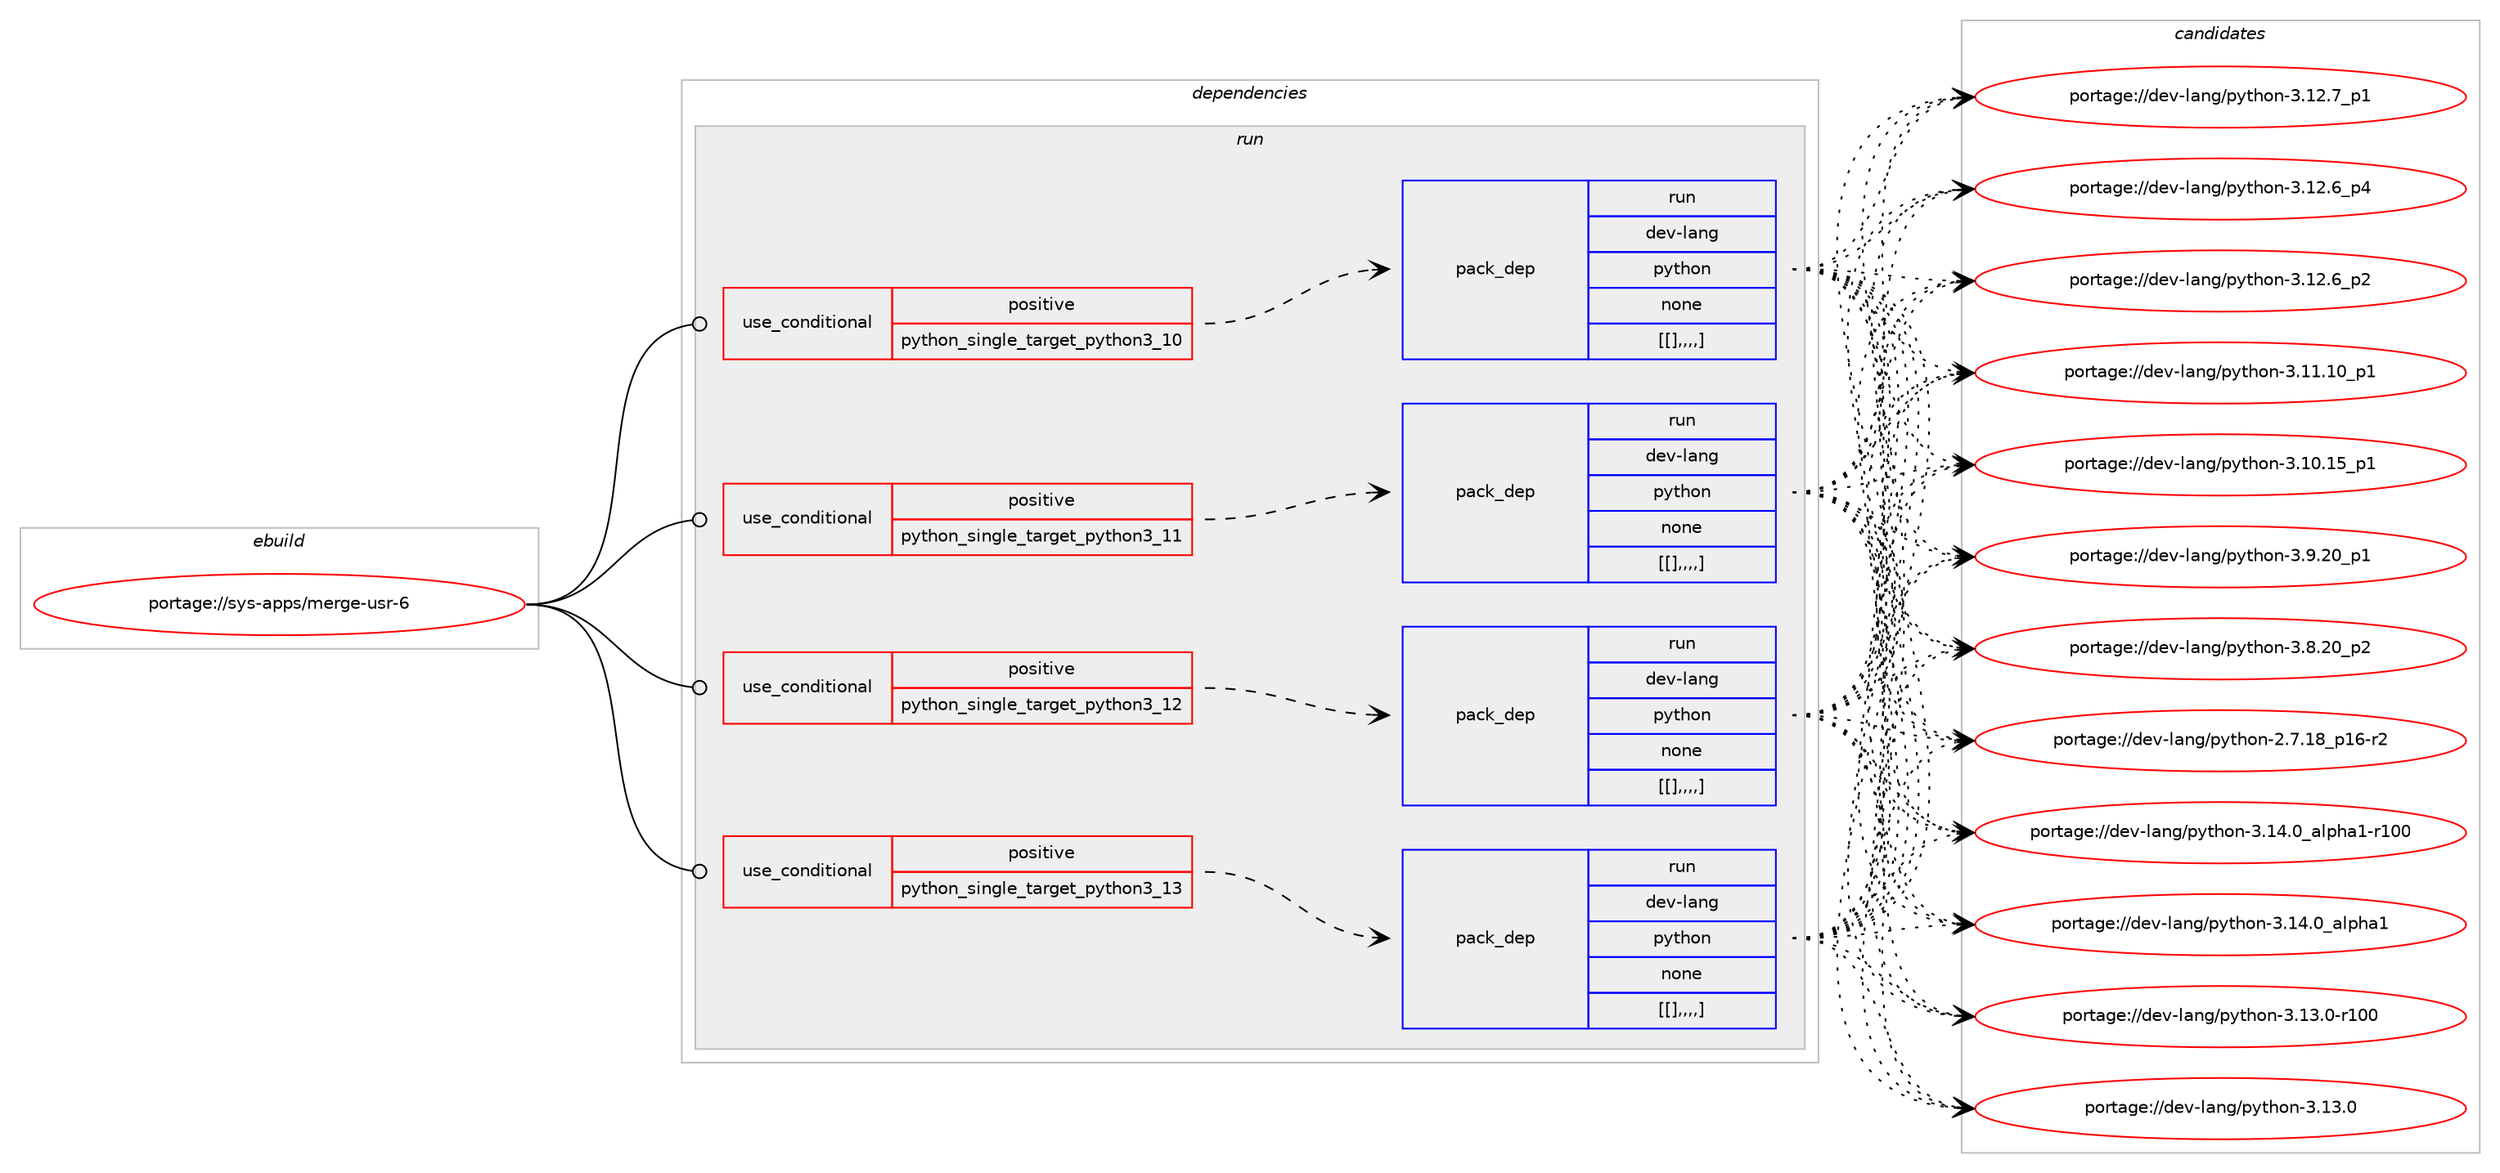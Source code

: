 digraph prolog {

# *************
# Graph options
# *************

newrank=true;
concentrate=true;
compound=true;
graph [rankdir=LR,fontname=Helvetica,fontsize=10,ranksep=1.5];#, ranksep=2.5, nodesep=0.2];
edge  [arrowhead=vee];
node  [fontname=Helvetica,fontsize=10];

# **********
# The ebuild
# **********

subgraph cluster_leftcol {
color=gray;
label=<<i>ebuild</i>>;
id [label="portage://sys-apps/merge-usr-6", color=red, width=4, href="../sys-apps/merge-usr-6.svg"];
}

# ****************
# The dependencies
# ****************

subgraph cluster_midcol {
color=gray;
label=<<i>dependencies</i>>;
subgraph cluster_compile {
fillcolor="#eeeeee";
style=filled;
label=<<i>compile</i>>;
}
subgraph cluster_compileandrun {
fillcolor="#eeeeee";
style=filled;
label=<<i>compile and run</i>>;
}
subgraph cluster_run {
fillcolor="#eeeeee";
style=filled;
label=<<i>run</i>>;
subgraph cond118096 {
dependency444902 [label=<<TABLE BORDER="0" CELLBORDER="1" CELLSPACING="0" CELLPADDING="4"><TR><TD ROWSPAN="3" CELLPADDING="10">use_conditional</TD></TR><TR><TD>positive</TD></TR><TR><TD>python_single_target_python3_10</TD></TR></TABLE>>, shape=none, color=red];
subgraph pack323625 {
dependency444931 [label=<<TABLE BORDER="0" CELLBORDER="1" CELLSPACING="0" CELLPADDING="4" WIDTH="220"><TR><TD ROWSPAN="6" CELLPADDING="30">pack_dep</TD></TR><TR><TD WIDTH="110">run</TD></TR><TR><TD>dev-lang</TD></TR><TR><TD>python</TD></TR><TR><TD>none</TD></TR><TR><TD>[[],,,,]</TD></TR></TABLE>>, shape=none, color=blue];
}
dependency444902:e -> dependency444931:w [weight=20,style="dashed",arrowhead="vee"];
}
id:e -> dependency444902:w [weight=20,style="solid",arrowhead="odot"];
subgraph cond118109 {
dependency444981 [label=<<TABLE BORDER="0" CELLBORDER="1" CELLSPACING="0" CELLPADDING="4"><TR><TD ROWSPAN="3" CELLPADDING="10">use_conditional</TD></TR><TR><TD>positive</TD></TR><TR><TD>python_single_target_python3_11</TD></TR></TABLE>>, shape=none, color=red];
subgraph pack323677 {
dependency444983 [label=<<TABLE BORDER="0" CELLBORDER="1" CELLSPACING="0" CELLPADDING="4" WIDTH="220"><TR><TD ROWSPAN="6" CELLPADDING="30">pack_dep</TD></TR><TR><TD WIDTH="110">run</TD></TR><TR><TD>dev-lang</TD></TR><TR><TD>python</TD></TR><TR><TD>none</TD></TR><TR><TD>[[],,,,]</TD></TR></TABLE>>, shape=none, color=blue];
}
dependency444981:e -> dependency444983:w [weight=20,style="dashed",arrowhead="vee"];
}
id:e -> dependency444981:w [weight=20,style="solid",arrowhead="odot"];
subgraph cond118115 {
dependency445010 [label=<<TABLE BORDER="0" CELLBORDER="1" CELLSPACING="0" CELLPADDING="4"><TR><TD ROWSPAN="3" CELLPADDING="10">use_conditional</TD></TR><TR><TD>positive</TD></TR><TR><TD>python_single_target_python3_12</TD></TR></TABLE>>, shape=none, color=red];
subgraph pack323715 {
dependency445026 [label=<<TABLE BORDER="0" CELLBORDER="1" CELLSPACING="0" CELLPADDING="4" WIDTH="220"><TR><TD ROWSPAN="6" CELLPADDING="30">pack_dep</TD></TR><TR><TD WIDTH="110">run</TD></TR><TR><TD>dev-lang</TD></TR><TR><TD>python</TD></TR><TR><TD>none</TD></TR><TR><TD>[[],,,,]</TD></TR></TABLE>>, shape=none, color=blue];
}
dependency445010:e -> dependency445026:w [weight=20,style="dashed",arrowhead="vee"];
}
id:e -> dependency445010:w [weight=20,style="solid",arrowhead="odot"];
subgraph cond118122 {
dependency445040 [label=<<TABLE BORDER="0" CELLBORDER="1" CELLSPACING="0" CELLPADDING="4"><TR><TD ROWSPAN="3" CELLPADDING="10">use_conditional</TD></TR><TR><TD>positive</TD></TR><TR><TD>python_single_target_python3_13</TD></TR></TABLE>>, shape=none, color=red];
subgraph pack323736 {
dependency445059 [label=<<TABLE BORDER="0" CELLBORDER="1" CELLSPACING="0" CELLPADDING="4" WIDTH="220"><TR><TD ROWSPAN="6" CELLPADDING="30">pack_dep</TD></TR><TR><TD WIDTH="110">run</TD></TR><TR><TD>dev-lang</TD></TR><TR><TD>python</TD></TR><TR><TD>none</TD></TR><TR><TD>[[],,,,]</TD></TR></TABLE>>, shape=none, color=blue];
}
dependency445040:e -> dependency445059:w [weight=20,style="dashed",arrowhead="vee"];
}
id:e -> dependency445040:w [weight=20,style="solid",arrowhead="odot"];
}
}

# **************
# The candidates
# **************

subgraph cluster_choices {
rank=same;
color=gray;
label=<<i>candidates</i>>;

subgraph choice323558 {
color=black;
nodesep=1;
choice100101118451089711010347112121116104111110455146495246489597108112104974945114494848 [label="portage://dev-lang/python-3.14.0_alpha1-r100", color=red, width=4,href="../dev-lang/python-3.14.0_alpha1-r100.svg"];
choice1001011184510897110103471121211161041111104551464952464895971081121049749 [label="portage://dev-lang/python-3.14.0_alpha1", color=red, width=4,href="../dev-lang/python-3.14.0_alpha1.svg"];
choice1001011184510897110103471121211161041111104551464951464845114494848 [label="portage://dev-lang/python-3.13.0-r100", color=red, width=4,href="../dev-lang/python-3.13.0-r100.svg"];
choice10010111845108971101034711212111610411111045514649514648 [label="portage://dev-lang/python-3.13.0", color=red, width=4,href="../dev-lang/python-3.13.0.svg"];
choice100101118451089711010347112121116104111110455146495046559511249 [label="portage://dev-lang/python-3.12.7_p1", color=red, width=4,href="../dev-lang/python-3.12.7_p1.svg"];
choice100101118451089711010347112121116104111110455146495046549511252 [label="portage://dev-lang/python-3.12.6_p4", color=red, width=4,href="../dev-lang/python-3.12.6_p4.svg"];
choice100101118451089711010347112121116104111110455146495046549511250 [label="portage://dev-lang/python-3.12.6_p2", color=red, width=4,href="../dev-lang/python-3.12.6_p2.svg"];
choice10010111845108971101034711212111610411111045514649494649489511249 [label="portage://dev-lang/python-3.11.10_p1", color=red, width=4,href="../dev-lang/python-3.11.10_p1.svg"];
choice10010111845108971101034711212111610411111045514649484649539511249 [label="portage://dev-lang/python-3.10.15_p1", color=red, width=4,href="../dev-lang/python-3.10.15_p1.svg"];
choice100101118451089711010347112121116104111110455146574650489511249 [label="portage://dev-lang/python-3.9.20_p1", color=red, width=4,href="../dev-lang/python-3.9.20_p1.svg"];
choice100101118451089711010347112121116104111110455146564650489511250 [label="portage://dev-lang/python-3.8.20_p2", color=red, width=4,href="../dev-lang/python-3.8.20_p2.svg"];
choice100101118451089711010347112121116104111110455046554649569511249544511450 [label="portage://dev-lang/python-2.7.18_p16-r2", color=red, width=4,href="../dev-lang/python-2.7.18_p16-r2.svg"];
dependency444931:e -> choice100101118451089711010347112121116104111110455146495246489597108112104974945114494848:w [style=dotted,weight="100"];
dependency444931:e -> choice1001011184510897110103471121211161041111104551464952464895971081121049749:w [style=dotted,weight="100"];
dependency444931:e -> choice1001011184510897110103471121211161041111104551464951464845114494848:w [style=dotted,weight="100"];
dependency444931:e -> choice10010111845108971101034711212111610411111045514649514648:w [style=dotted,weight="100"];
dependency444931:e -> choice100101118451089711010347112121116104111110455146495046559511249:w [style=dotted,weight="100"];
dependency444931:e -> choice100101118451089711010347112121116104111110455146495046549511252:w [style=dotted,weight="100"];
dependency444931:e -> choice100101118451089711010347112121116104111110455146495046549511250:w [style=dotted,weight="100"];
dependency444931:e -> choice10010111845108971101034711212111610411111045514649494649489511249:w [style=dotted,weight="100"];
dependency444931:e -> choice10010111845108971101034711212111610411111045514649484649539511249:w [style=dotted,weight="100"];
dependency444931:e -> choice100101118451089711010347112121116104111110455146574650489511249:w [style=dotted,weight="100"];
dependency444931:e -> choice100101118451089711010347112121116104111110455146564650489511250:w [style=dotted,weight="100"];
dependency444931:e -> choice100101118451089711010347112121116104111110455046554649569511249544511450:w [style=dotted,weight="100"];
}
subgraph choice323587 {
color=black;
nodesep=1;
choice100101118451089711010347112121116104111110455146495246489597108112104974945114494848 [label="portage://dev-lang/python-3.14.0_alpha1-r100", color=red, width=4,href="../dev-lang/python-3.14.0_alpha1-r100.svg"];
choice1001011184510897110103471121211161041111104551464952464895971081121049749 [label="portage://dev-lang/python-3.14.0_alpha1", color=red, width=4,href="../dev-lang/python-3.14.0_alpha1.svg"];
choice1001011184510897110103471121211161041111104551464951464845114494848 [label="portage://dev-lang/python-3.13.0-r100", color=red, width=4,href="../dev-lang/python-3.13.0-r100.svg"];
choice10010111845108971101034711212111610411111045514649514648 [label="portage://dev-lang/python-3.13.0", color=red, width=4,href="../dev-lang/python-3.13.0.svg"];
choice100101118451089711010347112121116104111110455146495046559511249 [label="portage://dev-lang/python-3.12.7_p1", color=red, width=4,href="../dev-lang/python-3.12.7_p1.svg"];
choice100101118451089711010347112121116104111110455146495046549511252 [label="portage://dev-lang/python-3.12.6_p4", color=red, width=4,href="../dev-lang/python-3.12.6_p4.svg"];
choice100101118451089711010347112121116104111110455146495046549511250 [label="portage://dev-lang/python-3.12.6_p2", color=red, width=4,href="../dev-lang/python-3.12.6_p2.svg"];
choice10010111845108971101034711212111610411111045514649494649489511249 [label="portage://dev-lang/python-3.11.10_p1", color=red, width=4,href="../dev-lang/python-3.11.10_p1.svg"];
choice10010111845108971101034711212111610411111045514649484649539511249 [label="portage://dev-lang/python-3.10.15_p1", color=red, width=4,href="../dev-lang/python-3.10.15_p1.svg"];
choice100101118451089711010347112121116104111110455146574650489511249 [label="portage://dev-lang/python-3.9.20_p1", color=red, width=4,href="../dev-lang/python-3.9.20_p1.svg"];
choice100101118451089711010347112121116104111110455146564650489511250 [label="portage://dev-lang/python-3.8.20_p2", color=red, width=4,href="../dev-lang/python-3.8.20_p2.svg"];
choice100101118451089711010347112121116104111110455046554649569511249544511450 [label="portage://dev-lang/python-2.7.18_p16-r2", color=red, width=4,href="../dev-lang/python-2.7.18_p16-r2.svg"];
dependency444983:e -> choice100101118451089711010347112121116104111110455146495246489597108112104974945114494848:w [style=dotted,weight="100"];
dependency444983:e -> choice1001011184510897110103471121211161041111104551464952464895971081121049749:w [style=dotted,weight="100"];
dependency444983:e -> choice1001011184510897110103471121211161041111104551464951464845114494848:w [style=dotted,weight="100"];
dependency444983:e -> choice10010111845108971101034711212111610411111045514649514648:w [style=dotted,weight="100"];
dependency444983:e -> choice100101118451089711010347112121116104111110455146495046559511249:w [style=dotted,weight="100"];
dependency444983:e -> choice100101118451089711010347112121116104111110455146495046549511252:w [style=dotted,weight="100"];
dependency444983:e -> choice100101118451089711010347112121116104111110455146495046549511250:w [style=dotted,weight="100"];
dependency444983:e -> choice10010111845108971101034711212111610411111045514649494649489511249:w [style=dotted,weight="100"];
dependency444983:e -> choice10010111845108971101034711212111610411111045514649484649539511249:w [style=dotted,weight="100"];
dependency444983:e -> choice100101118451089711010347112121116104111110455146574650489511249:w [style=dotted,weight="100"];
dependency444983:e -> choice100101118451089711010347112121116104111110455146564650489511250:w [style=dotted,weight="100"];
dependency444983:e -> choice100101118451089711010347112121116104111110455046554649569511249544511450:w [style=dotted,weight="100"];
}
subgraph choice323629 {
color=black;
nodesep=1;
choice100101118451089711010347112121116104111110455146495246489597108112104974945114494848 [label="portage://dev-lang/python-3.14.0_alpha1-r100", color=red, width=4,href="../dev-lang/python-3.14.0_alpha1-r100.svg"];
choice1001011184510897110103471121211161041111104551464952464895971081121049749 [label="portage://dev-lang/python-3.14.0_alpha1", color=red, width=4,href="../dev-lang/python-3.14.0_alpha1.svg"];
choice1001011184510897110103471121211161041111104551464951464845114494848 [label="portage://dev-lang/python-3.13.0-r100", color=red, width=4,href="../dev-lang/python-3.13.0-r100.svg"];
choice10010111845108971101034711212111610411111045514649514648 [label="portage://dev-lang/python-3.13.0", color=red, width=4,href="../dev-lang/python-3.13.0.svg"];
choice100101118451089711010347112121116104111110455146495046559511249 [label="portage://dev-lang/python-3.12.7_p1", color=red, width=4,href="../dev-lang/python-3.12.7_p1.svg"];
choice100101118451089711010347112121116104111110455146495046549511252 [label="portage://dev-lang/python-3.12.6_p4", color=red, width=4,href="../dev-lang/python-3.12.6_p4.svg"];
choice100101118451089711010347112121116104111110455146495046549511250 [label="portage://dev-lang/python-3.12.6_p2", color=red, width=4,href="../dev-lang/python-3.12.6_p2.svg"];
choice10010111845108971101034711212111610411111045514649494649489511249 [label="portage://dev-lang/python-3.11.10_p1", color=red, width=4,href="../dev-lang/python-3.11.10_p1.svg"];
choice10010111845108971101034711212111610411111045514649484649539511249 [label="portage://dev-lang/python-3.10.15_p1", color=red, width=4,href="../dev-lang/python-3.10.15_p1.svg"];
choice100101118451089711010347112121116104111110455146574650489511249 [label="portage://dev-lang/python-3.9.20_p1", color=red, width=4,href="../dev-lang/python-3.9.20_p1.svg"];
choice100101118451089711010347112121116104111110455146564650489511250 [label="portage://dev-lang/python-3.8.20_p2", color=red, width=4,href="../dev-lang/python-3.8.20_p2.svg"];
choice100101118451089711010347112121116104111110455046554649569511249544511450 [label="portage://dev-lang/python-2.7.18_p16-r2", color=red, width=4,href="../dev-lang/python-2.7.18_p16-r2.svg"];
dependency445026:e -> choice100101118451089711010347112121116104111110455146495246489597108112104974945114494848:w [style=dotted,weight="100"];
dependency445026:e -> choice1001011184510897110103471121211161041111104551464952464895971081121049749:w [style=dotted,weight="100"];
dependency445026:e -> choice1001011184510897110103471121211161041111104551464951464845114494848:w [style=dotted,weight="100"];
dependency445026:e -> choice10010111845108971101034711212111610411111045514649514648:w [style=dotted,weight="100"];
dependency445026:e -> choice100101118451089711010347112121116104111110455146495046559511249:w [style=dotted,weight="100"];
dependency445026:e -> choice100101118451089711010347112121116104111110455146495046549511252:w [style=dotted,weight="100"];
dependency445026:e -> choice100101118451089711010347112121116104111110455146495046549511250:w [style=dotted,weight="100"];
dependency445026:e -> choice10010111845108971101034711212111610411111045514649494649489511249:w [style=dotted,weight="100"];
dependency445026:e -> choice10010111845108971101034711212111610411111045514649484649539511249:w [style=dotted,weight="100"];
dependency445026:e -> choice100101118451089711010347112121116104111110455146574650489511249:w [style=dotted,weight="100"];
dependency445026:e -> choice100101118451089711010347112121116104111110455146564650489511250:w [style=dotted,weight="100"];
dependency445026:e -> choice100101118451089711010347112121116104111110455046554649569511249544511450:w [style=dotted,weight="100"];
}
subgraph choice323676 {
color=black;
nodesep=1;
choice100101118451089711010347112121116104111110455146495246489597108112104974945114494848 [label="portage://dev-lang/python-3.14.0_alpha1-r100", color=red, width=4,href="../dev-lang/python-3.14.0_alpha1-r100.svg"];
choice1001011184510897110103471121211161041111104551464952464895971081121049749 [label="portage://dev-lang/python-3.14.0_alpha1", color=red, width=4,href="../dev-lang/python-3.14.0_alpha1.svg"];
choice1001011184510897110103471121211161041111104551464951464845114494848 [label="portage://dev-lang/python-3.13.0-r100", color=red, width=4,href="../dev-lang/python-3.13.0-r100.svg"];
choice10010111845108971101034711212111610411111045514649514648 [label="portage://dev-lang/python-3.13.0", color=red, width=4,href="../dev-lang/python-3.13.0.svg"];
choice100101118451089711010347112121116104111110455146495046559511249 [label="portage://dev-lang/python-3.12.7_p1", color=red, width=4,href="../dev-lang/python-3.12.7_p1.svg"];
choice100101118451089711010347112121116104111110455146495046549511252 [label="portage://dev-lang/python-3.12.6_p4", color=red, width=4,href="../dev-lang/python-3.12.6_p4.svg"];
choice100101118451089711010347112121116104111110455146495046549511250 [label="portage://dev-lang/python-3.12.6_p2", color=red, width=4,href="../dev-lang/python-3.12.6_p2.svg"];
choice10010111845108971101034711212111610411111045514649494649489511249 [label="portage://dev-lang/python-3.11.10_p1", color=red, width=4,href="../dev-lang/python-3.11.10_p1.svg"];
choice10010111845108971101034711212111610411111045514649484649539511249 [label="portage://dev-lang/python-3.10.15_p1", color=red, width=4,href="../dev-lang/python-3.10.15_p1.svg"];
choice100101118451089711010347112121116104111110455146574650489511249 [label="portage://dev-lang/python-3.9.20_p1", color=red, width=4,href="../dev-lang/python-3.9.20_p1.svg"];
choice100101118451089711010347112121116104111110455146564650489511250 [label="portage://dev-lang/python-3.8.20_p2", color=red, width=4,href="../dev-lang/python-3.8.20_p2.svg"];
choice100101118451089711010347112121116104111110455046554649569511249544511450 [label="portage://dev-lang/python-2.7.18_p16-r2", color=red, width=4,href="../dev-lang/python-2.7.18_p16-r2.svg"];
dependency445059:e -> choice100101118451089711010347112121116104111110455146495246489597108112104974945114494848:w [style=dotted,weight="100"];
dependency445059:e -> choice1001011184510897110103471121211161041111104551464952464895971081121049749:w [style=dotted,weight="100"];
dependency445059:e -> choice1001011184510897110103471121211161041111104551464951464845114494848:w [style=dotted,weight="100"];
dependency445059:e -> choice10010111845108971101034711212111610411111045514649514648:w [style=dotted,weight="100"];
dependency445059:e -> choice100101118451089711010347112121116104111110455146495046559511249:w [style=dotted,weight="100"];
dependency445059:e -> choice100101118451089711010347112121116104111110455146495046549511252:w [style=dotted,weight="100"];
dependency445059:e -> choice100101118451089711010347112121116104111110455146495046549511250:w [style=dotted,weight="100"];
dependency445059:e -> choice10010111845108971101034711212111610411111045514649494649489511249:w [style=dotted,weight="100"];
dependency445059:e -> choice10010111845108971101034711212111610411111045514649484649539511249:w [style=dotted,weight="100"];
dependency445059:e -> choice100101118451089711010347112121116104111110455146574650489511249:w [style=dotted,weight="100"];
dependency445059:e -> choice100101118451089711010347112121116104111110455146564650489511250:w [style=dotted,weight="100"];
dependency445059:e -> choice100101118451089711010347112121116104111110455046554649569511249544511450:w [style=dotted,weight="100"];
}
}

}
